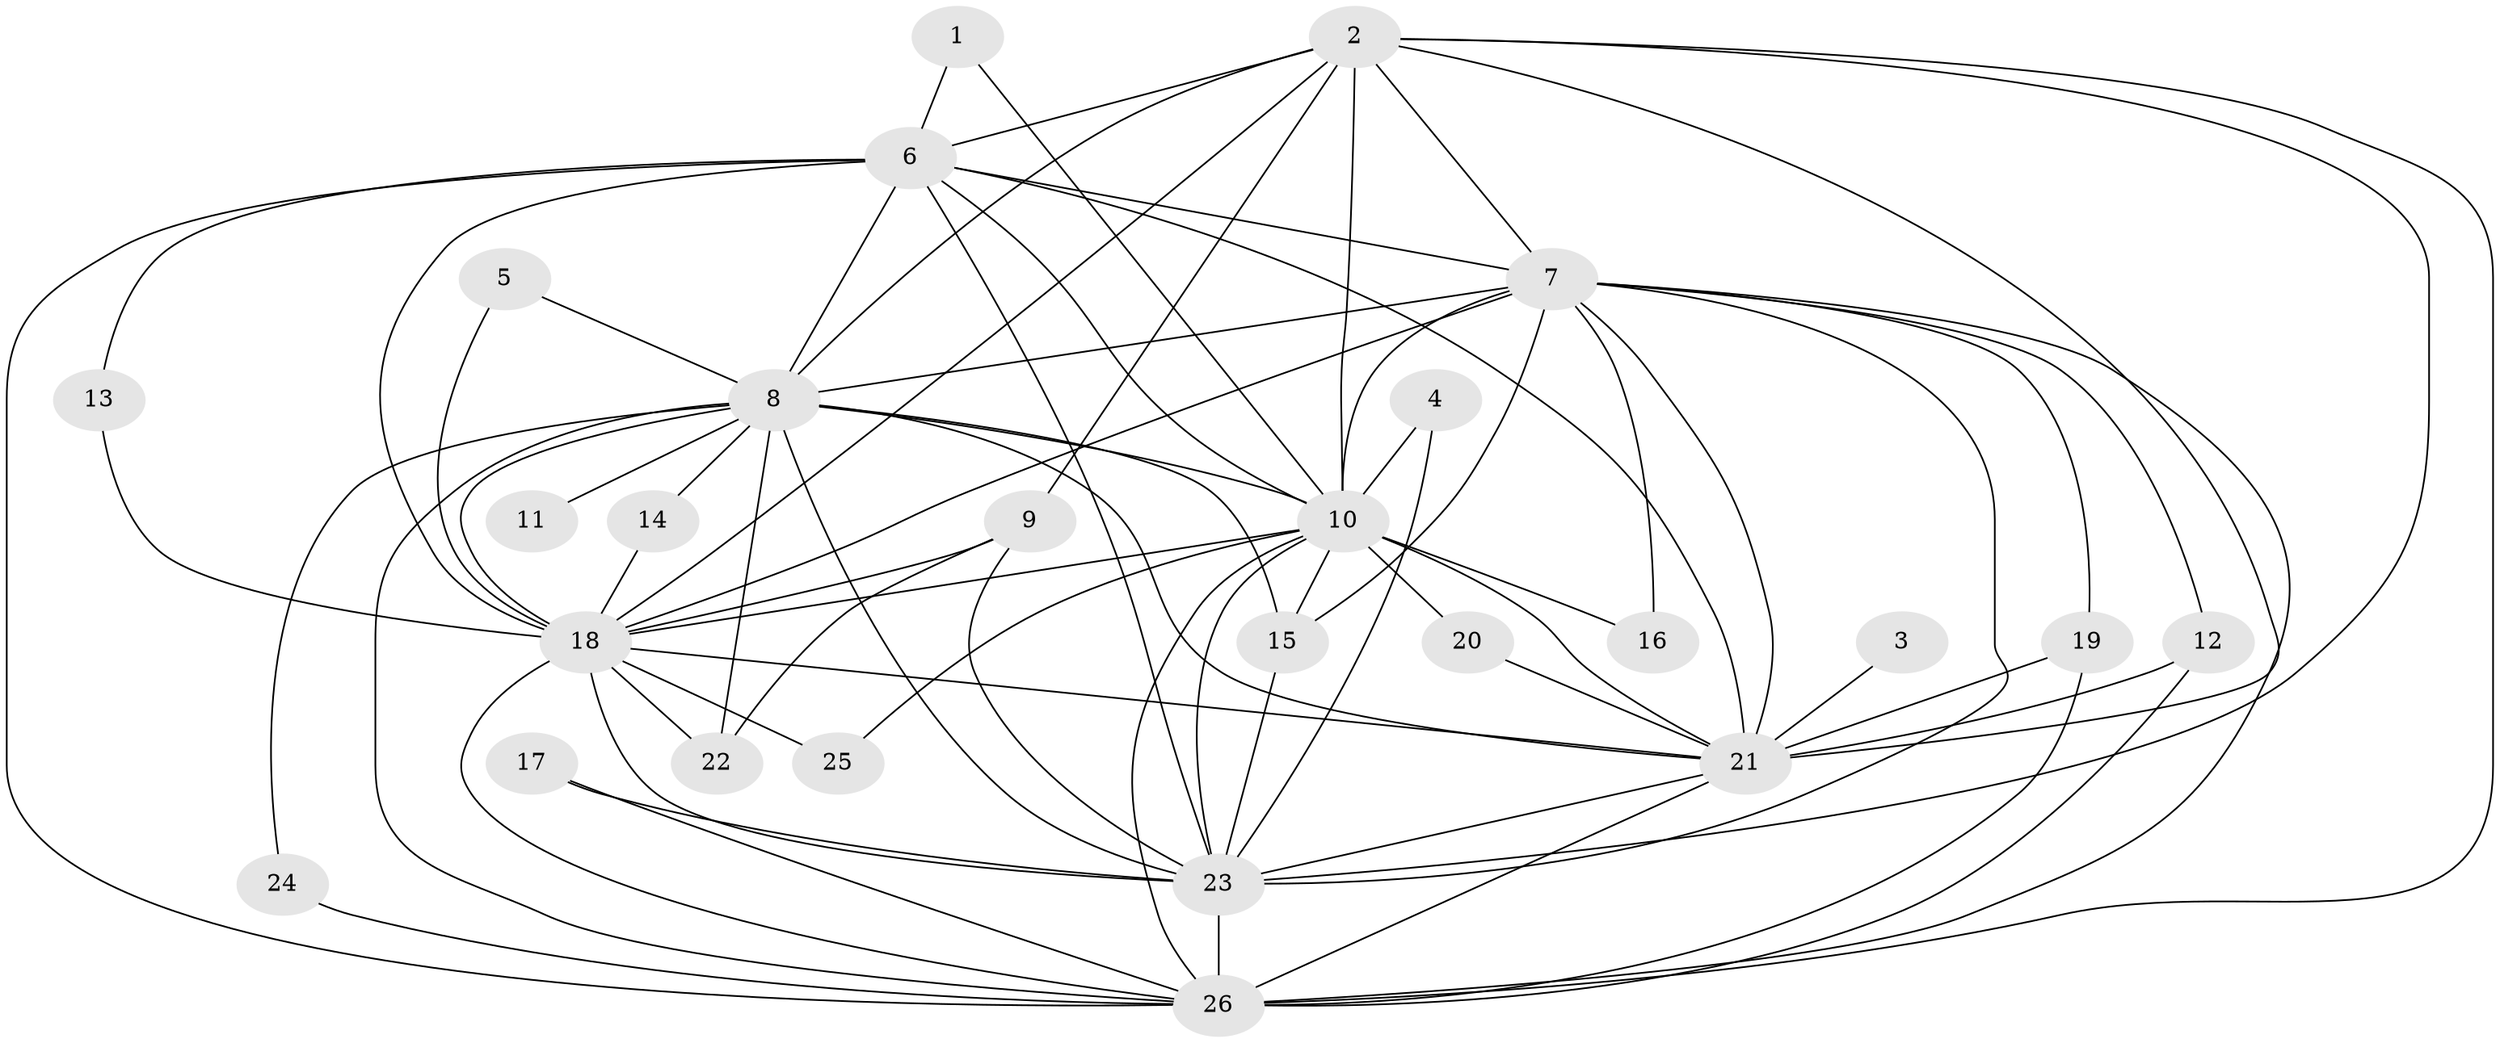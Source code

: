 // original degree distribution, {18: 0.0392156862745098, 15: 0.0392156862745098, 11: 0.0196078431372549, 19: 0.0196078431372549, 16: 0.0392156862745098, 17: 0.0196078431372549, 12: 0.0196078431372549, 3: 0.21568627450980393, 2: 0.5490196078431373, 4: 0.0392156862745098}
// Generated by graph-tools (version 1.1) at 2025/49/03/09/25 03:49:28]
// undirected, 26 vertices, 74 edges
graph export_dot {
graph [start="1"]
  node [color=gray90,style=filled];
  1;
  2;
  3;
  4;
  5;
  6;
  7;
  8;
  9;
  10;
  11;
  12;
  13;
  14;
  15;
  16;
  17;
  18;
  19;
  20;
  21;
  22;
  23;
  24;
  25;
  26;
  1 -- 6 [weight=1.0];
  1 -- 10 [weight=1.0];
  2 -- 6 [weight=2.0];
  2 -- 7 [weight=2.0];
  2 -- 8 [weight=2.0];
  2 -- 9 [weight=1.0];
  2 -- 10 [weight=1.0];
  2 -- 18 [weight=1.0];
  2 -- 21 [weight=1.0];
  2 -- 23 [weight=1.0];
  2 -- 26 [weight=1.0];
  3 -- 21 [weight=1.0];
  4 -- 10 [weight=1.0];
  4 -- 23 [weight=1.0];
  5 -- 8 [weight=1.0];
  5 -- 18 [weight=1.0];
  6 -- 7 [weight=3.0];
  6 -- 8 [weight=1.0];
  6 -- 10 [weight=1.0];
  6 -- 13 [weight=1.0];
  6 -- 18 [weight=1.0];
  6 -- 21 [weight=2.0];
  6 -- 23 [weight=1.0];
  6 -- 26 [weight=2.0];
  7 -- 8 [weight=2.0];
  7 -- 10 [weight=3.0];
  7 -- 12 [weight=1.0];
  7 -- 15 [weight=1.0];
  7 -- 16 [weight=1.0];
  7 -- 18 [weight=2.0];
  7 -- 19 [weight=1.0];
  7 -- 21 [weight=3.0];
  7 -- 23 [weight=2.0];
  7 -- 26 [weight=3.0];
  8 -- 10 [weight=1.0];
  8 -- 11 [weight=1.0];
  8 -- 14 [weight=1.0];
  8 -- 15 [weight=1.0];
  8 -- 18 [weight=3.0];
  8 -- 21 [weight=1.0];
  8 -- 22 [weight=1.0];
  8 -- 23 [weight=1.0];
  8 -- 24 [weight=1.0];
  8 -- 26 [weight=1.0];
  9 -- 18 [weight=1.0];
  9 -- 22 [weight=1.0];
  9 -- 23 [weight=1.0];
  10 -- 15 [weight=1.0];
  10 -- 16 [weight=1.0];
  10 -- 18 [weight=2.0];
  10 -- 20 [weight=1.0];
  10 -- 21 [weight=1.0];
  10 -- 23 [weight=2.0];
  10 -- 25 [weight=2.0];
  10 -- 26 [weight=1.0];
  12 -- 21 [weight=1.0];
  12 -- 26 [weight=1.0];
  13 -- 18 [weight=1.0];
  14 -- 18 [weight=1.0];
  15 -- 23 [weight=1.0];
  17 -- 23 [weight=1.0];
  17 -- 26 [weight=1.0];
  18 -- 21 [weight=1.0];
  18 -- 22 [weight=1.0];
  18 -- 23 [weight=1.0];
  18 -- 25 [weight=1.0];
  18 -- 26 [weight=1.0];
  19 -- 21 [weight=1.0];
  19 -- 26 [weight=1.0];
  20 -- 21 [weight=1.0];
  21 -- 23 [weight=2.0];
  21 -- 26 [weight=1.0];
  23 -- 26 [weight=1.0];
  24 -- 26 [weight=1.0];
}
